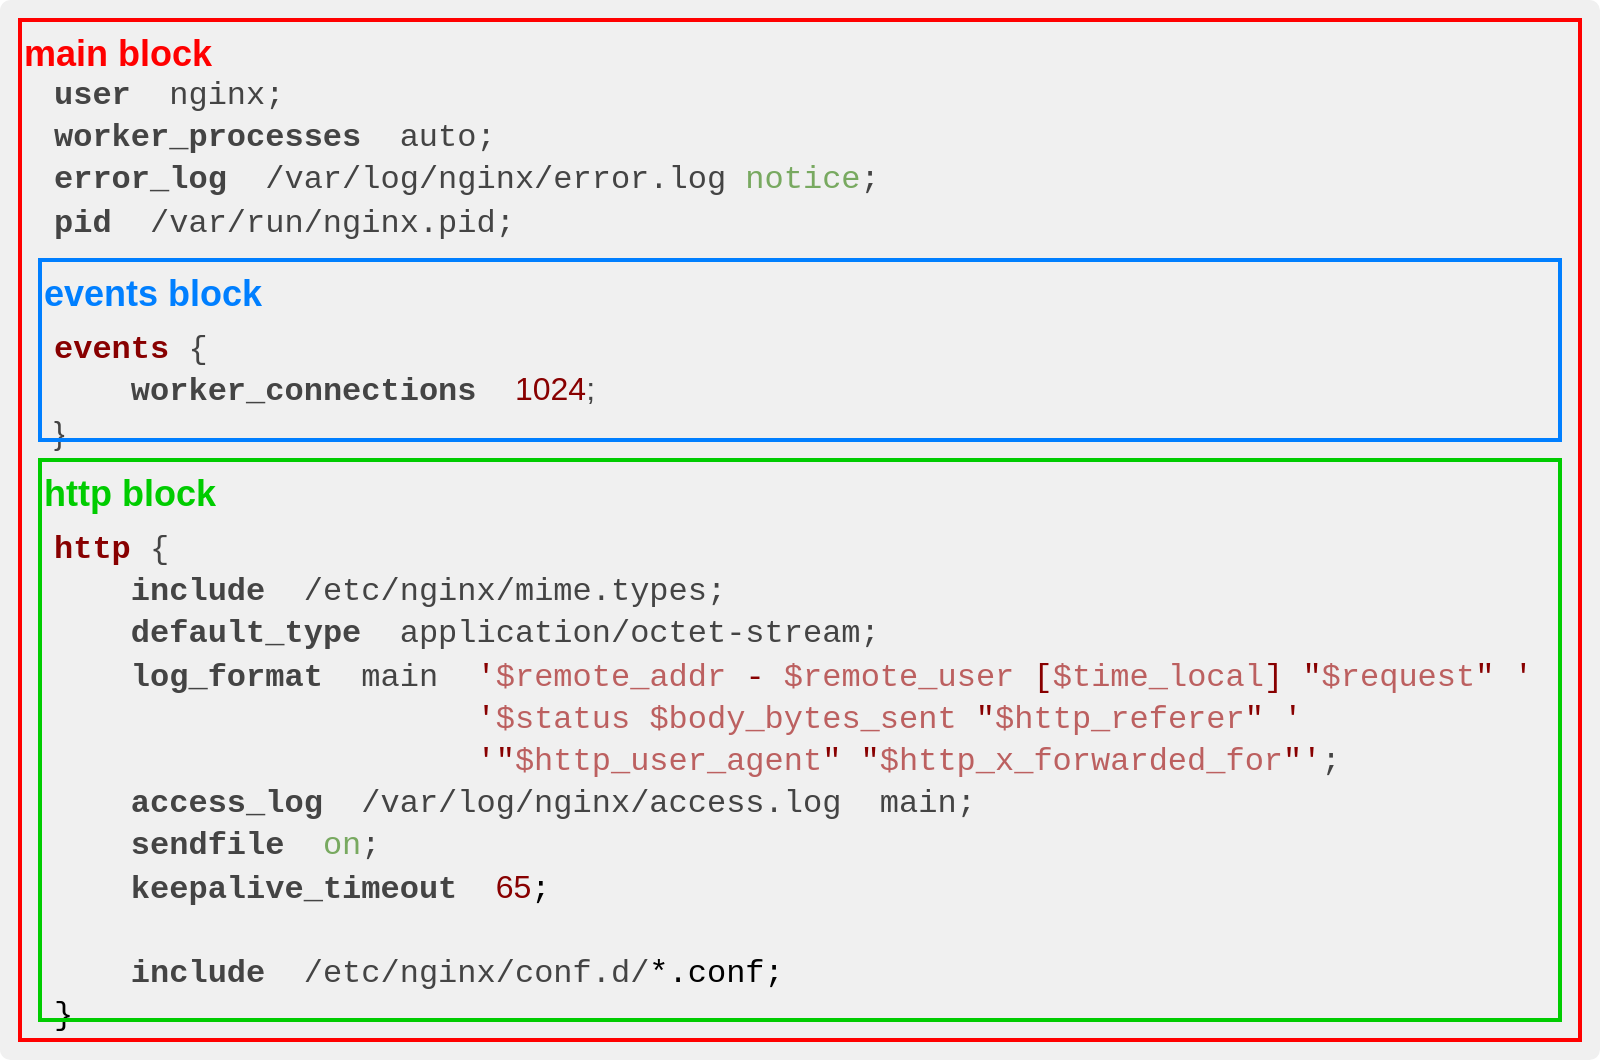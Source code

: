 <mxfile version="21.2.8" type="device" pages="2">
  <diagram name="第 1 页" id="hZHNZMP5M_iRD0ooPnMY">
    <mxGraphModel dx="668" dy="251" grid="0" gridSize="10" guides="1" tooltips="1" connect="1" arrows="1" fold="1" page="0" pageScale="1" pageWidth="827" pageHeight="1169" math="0" shadow="0">
      <root>
        <mxCell id="0" />
        <mxCell id="1" parent="0" />
        <mxCell id="0nwP4JBlI1utq1KSn3Qp-8" value="" style="rounded=1;whiteSpace=wrap;html=1;fontSize=16;fillColor=#f0f0f0;arcSize=1;strokeColor=none;" parent="1" vertex="1">
          <mxGeometry x="580" y="460" width="800" height="530" as="geometry" />
        </mxCell>
        <mxCell id="soQnK4VK0Xm1NqBGlBOO-3" value="&lt;b style=&quot;border-color: var(--border-color); color: rgb(0, 0, 0); font-family: Helvetica; font-size: 16px; font-style: normal; font-variant-ligatures: normal; font-variant-caps: normal; letter-spacing: normal; orphans: 2; text-align: left; text-indent: 0px; text-transform: none; widows: 2; word-spacing: 0px; -webkit-text-stroke-width: 0px; text-decoration-thickness: initial; text-decoration-style: initial; text-decoration-color: initial;&quot;&gt;&lt;span style=&quot;border-color: var(--border-color); font-family: &amp;quot;Courier New&amp;quot;; color: rgb(68, 68, 68);&quot; lang=&quot;EN-US&quot;&gt;user&amp;nbsp;&amp;nbsp;&lt;/span&gt;&lt;/b&gt;&lt;span style=&quot;border-color: var(--border-color); font-size: 16px; font-style: normal; font-variant-ligatures: normal; font-variant-caps: normal; font-weight: 400; letter-spacing: normal; orphans: 2; text-align: left; text-indent: 0px; text-transform: none; widows: 2; word-spacing: 0px; -webkit-text-stroke-width: 0px; text-decoration-thickness: initial; text-decoration-style: initial; text-decoration-color: initial; font-family: &amp;quot;Courier New&amp;quot;; color: rgb(68, 68, 68);&quot; lang=&quot;EN-US&quot;&gt;nginx;&lt;br style=&quot;border-color: var(--border-color);&quot;&gt;&lt;b style=&quot;border-color: var(--border-color);&quot;&gt;worker_processes&amp;nbsp;&amp;nbsp;&lt;/b&gt;auto;&lt;br style=&quot;border-color: var(--border-color);&quot;&gt;&lt;b style=&quot;border-color: var(--border-color);&quot;&gt;error_log&amp;nbsp;&amp;nbsp;&lt;/b&gt;/var/log/nginx/error.log&lt;span&gt;&amp;nbsp;&lt;/span&gt;&lt;/span&gt;&lt;span style=&quot;border-color: var(--border-color); font-size: 16px; font-style: normal; font-variant-ligatures: normal; font-variant-caps: normal; font-weight: 400; letter-spacing: normal; orphans: 2; text-align: left; text-indent: 0px; text-transform: none; widows: 2; word-spacing: 0px; -webkit-text-stroke-width: 0px; text-decoration-thickness: initial; text-decoration-style: initial; text-decoration-color: initial; font-family: &amp;quot;Courier New&amp;quot;; color: rgb(120, 169, 96);&quot; lang=&quot;EN-US&quot;&gt;notice&lt;/span&gt;&lt;span style=&quot;border-color: var(--border-color); font-size: 16px; font-style: normal; font-variant-ligatures: normal; font-variant-caps: normal; font-weight: 400; letter-spacing: normal; orphans: 2; text-align: left; text-indent: 0px; text-transform: none; widows: 2; word-spacing: 0px; -webkit-text-stroke-width: 0px; text-decoration-thickness: initial; text-decoration-style: initial; text-decoration-color: initial; font-family: &amp;quot;Courier New&amp;quot;; color: rgb(68, 68, 68);&quot; lang=&quot;EN-US&quot;&gt;;&lt;br style=&quot;border-color: var(--border-color);&quot;&gt;&lt;b style=&quot;border-color: var(--border-color);&quot;&gt;pid&amp;nbsp;&amp;nbsp;&lt;/b&gt;/var/run/nginx.pid;&lt;br style=&quot;border-color: var(--border-color);&quot;&gt;&lt;br style=&quot;border-color: var(--border-color);&quot;&gt;&lt;br style=&quot;border-color: var(--border-color);&quot;&gt;&lt;/span&gt;&lt;b style=&quot;border-color: var(--border-color); color: rgb(0, 0, 0); font-family: Helvetica; font-size: 16px; font-style: normal; font-variant-ligatures: normal; font-variant-caps: normal; letter-spacing: normal; orphans: 2; text-align: left; text-indent: 0px; text-transform: none; widows: 2; word-spacing: 0px; -webkit-text-stroke-width: 0px; text-decoration-thickness: initial; text-decoration-style: initial; text-decoration-color: initial;&quot;&gt;&lt;span style=&quot;border-color: var(--border-color); font-family: &amp;quot;Courier New&amp;quot;; color: rgb(136, 0, 0);&quot; lang=&quot;EN-US&quot;&gt;events&lt;/span&gt;&lt;/b&gt;&lt;span style=&quot;border-color: var(--border-color); font-size: 16px; font-style: normal; font-variant-ligatures: normal; font-variant-caps: normal; font-weight: 400; letter-spacing: normal; orphans: 2; text-align: left; text-indent: 0px; text-transform: none; widows: 2; word-spacing: 0px; -webkit-text-stroke-width: 0px; text-decoration-thickness: initial; text-decoration-style: initial; text-decoration-color: initial; font-family: &amp;quot;Courier New&amp;quot;; color: rgb(68, 68, 68);&quot; lang=&quot;EN-US&quot;&gt;&lt;span&gt;&amp;nbsp;&lt;/span&gt;{&lt;br style=&quot;border-color: var(--border-color);&quot;&gt;&lt;span style=&quot;border-color: var(--border-color);&quot;&gt;&amp;nbsp;&amp;nbsp;&amp;nbsp;&lt;span&gt;&amp;nbsp;&lt;/span&gt;&lt;/span&gt;&lt;b style=&quot;border-color: var(--border-color);&quot;&gt;worker_connections&lt;/b&gt;&lt;span style=&quot;border-color: var(--border-color);&quot;&gt;&amp;nbsp;&lt;span&gt;&amp;nbsp;&lt;/span&gt;&lt;/span&gt;&lt;/span&gt;&lt;span style=&quot;border-color: var(--border-color); font-family: Helvetica; font-size: 16px; font-style: normal; font-variant-ligatures: normal; font-variant-caps: normal; font-weight: 400; letter-spacing: normal; orphans: 2; text-align: left; text-indent: 0px; text-transform: none; widows: 2; word-spacing: 0px; -webkit-text-stroke-width: 0px; text-decoration-thickness: initial; text-decoration-style: initial; text-decoration-color: initial; color: rgb(136, 0, 0);&quot; lang=&quot;EN-US&quot;&gt;1024&lt;/span&gt;&lt;span style=&quot;border-color: var(--border-color); font-family: Helvetica; font-size: 16px; font-style: normal; font-variant-ligatures: normal; font-variant-caps: normal; font-weight: 400; letter-spacing: normal; orphans: 2; text-align: left; text-indent: 0px; text-transform: none; widows: 2; word-spacing: 0px; -webkit-text-stroke-width: 0px; text-decoration-thickness: initial; text-decoration-style: initial; text-decoration-color: initial; color: rgb(68, 68, 68);&quot; lang=&quot;EN-US&quot;&gt;;&lt;br style=&quot;border-color: var(--border-color);&quot;&gt;}&lt;br style=&quot;border-color: var(--border-color);&quot;&gt;&lt;br style=&quot;border-color: var(--border-color);&quot;&gt;&lt;br style=&quot;border-color: var(--border-color);&quot;&gt;&lt;/span&gt;&lt;b style=&quot;border-color: var(--border-color); color: rgb(0, 0, 0); font-family: Helvetica; font-size: 16px; font-style: normal; font-variant-ligatures: normal; font-variant-caps: normal; letter-spacing: normal; orphans: 2; text-align: left; text-indent: 0px; text-transform: none; widows: 2; word-spacing: 0px; -webkit-text-stroke-width: 0px; text-decoration-thickness: initial; text-decoration-style: initial; text-decoration-color: initial;&quot;&gt;&lt;span style=&quot;border-color: var(--border-color); font-family: &amp;quot;Courier New&amp;quot;; color: rgb(136, 0, 0);&quot; lang=&quot;EN-US&quot;&gt;http&lt;/span&gt;&lt;/b&gt;&lt;span style=&quot;border-color: var(--border-color); font-size: 16px; font-style: normal; font-variant-ligatures: normal; font-variant-caps: normal; font-weight: 400; letter-spacing: normal; orphans: 2; text-align: left; text-indent: 0px; text-transform: none; widows: 2; word-spacing: 0px; -webkit-text-stroke-width: 0px; text-decoration-thickness: initial; text-decoration-style: initial; text-decoration-color: initial; font-family: &amp;quot;Courier New&amp;quot;; color: rgb(68, 68, 68);&quot; lang=&quot;EN-US&quot;&gt;&lt;span&gt;&amp;nbsp;&lt;/span&gt;{&lt;br style=&quot;border-color: var(--border-color);&quot;&gt;&lt;span style=&quot;border-color: var(--border-color);&quot;&gt;&amp;nbsp;&amp;nbsp;&amp;nbsp;&lt;span&gt;&amp;nbsp;&lt;/span&gt;&lt;/span&gt;&lt;b style=&quot;border-color: var(--border-color);&quot;&gt;include&amp;nbsp;&amp;nbsp;&lt;/b&gt;/etc/nginx/mime.types;&lt;br style=&quot;border-color: var(--border-color);&quot;&gt;&lt;span style=&quot;border-color: var(--border-color);&quot;&gt;&amp;nbsp;&amp;nbsp;&amp;nbsp;&lt;span&gt;&amp;nbsp;&lt;/span&gt;&lt;/span&gt;&lt;b style=&quot;border-color: var(--border-color);&quot;&gt;default_type&amp;nbsp;&amp;nbsp;&lt;/b&gt;application/octet-stream;&lt;br style=&quot;border-color: var(--border-color);&quot;&gt;&lt;span style=&quot;border-color: var(--border-color);&quot;&gt;&amp;nbsp;&amp;nbsp;&amp;nbsp;&lt;span&gt;&amp;nbsp;&lt;/span&gt;&lt;/span&gt;&lt;b style=&quot;border-color: var(--border-color);&quot;&gt;log_format&amp;nbsp;&amp;nbsp;&lt;/b&gt;main&lt;span style=&quot;border-color: var(--border-color);&quot;&gt;&amp;nbsp;&lt;span&gt;&amp;nbsp;&lt;/span&gt;&lt;/span&gt;&lt;/span&gt;&lt;span style=&quot;border-color: var(--border-color); font-size: 16px; font-style: normal; font-variant-ligatures: normal; font-variant-caps: normal; font-weight: 400; letter-spacing: normal; orphans: 2; text-align: left; text-indent: 0px; text-transform: none; widows: 2; word-spacing: 0px; -webkit-text-stroke-width: 0px; text-decoration-thickness: initial; text-decoration-style: initial; text-decoration-color: initial; font-family: &amp;quot;Courier New&amp;quot;; color: rgb(136, 0, 0);&quot; lang=&quot;EN-US&quot;&gt;&#39;&lt;/span&gt;&lt;span style=&quot;border-color: var(--border-color); font-size: 16px; font-style: normal; font-variant-ligatures: normal; font-variant-caps: normal; font-weight: 400; letter-spacing: normal; orphans: 2; text-align: left; text-indent: 0px; text-transform: none; widows: 2; word-spacing: 0px; -webkit-text-stroke-width: 0px; text-decoration-thickness: initial; text-decoration-style: initial; text-decoration-color: initial; font-family: &amp;quot;Courier New&amp;quot;; color: rgb(188, 96, 96);&quot; lang=&quot;EN-US&quot;&gt;$remote_addr&lt;/span&gt;&lt;span style=&quot;border-color: var(--border-color); font-size: 16px; font-style: normal; font-variant-ligatures: normal; font-variant-caps: normal; font-weight: 400; letter-spacing: normal; orphans: 2; text-align: left; text-indent: 0px; text-transform: none; widows: 2; word-spacing: 0px; -webkit-text-stroke-width: 0px; text-decoration-thickness: initial; text-decoration-style: initial; text-decoration-color: initial; font-family: &amp;quot;Courier New&amp;quot;; color: rgb(136, 0, 0);&quot; lang=&quot;EN-US&quot;&gt;&lt;span&gt;&amp;nbsp;&lt;/span&gt;-&lt;span&gt;&amp;nbsp;&lt;/span&gt;&lt;/span&gt;&lt;span style=&quot;border-color: var(--border-color); font-size: 16px; font-style: normal; font-variant-ligatures: normal; font-variant-caps: normal; font-weight: 400; letter-spacing: normal; orphans: 2; text-align: left; text-indent: 0px; text-transform: none; widows: 2; word-spacing: 0px; -webkit-text-stroke-width: 0px; text-decoration-thickness: initial; text-decoration-style: initial; text-decoration-color: initial; font-family: &amp;quot;Courier New&amp;quot;; color: rgb(188, 96, 96);&quot; lang=&quot;EN-US&quot;&gt;$remote_user&lt;/span&gt;&lt;span style=&quot;border-color: var(--border-color); font-size: 16px; font-style: normal; font-variant-ligatures: normal; font-variant-caps: normal; font-weight: 400; letter-spacing: normal; orphans: 2; text-align: left; text-indent: 0px; text-transform: none; widows: 2; word-spacing: 0px; -webkit-text-stroke-width: 0px; text-decoration-thickness: initial; text-decoration-style: initial; text-decoration-color: initial; font-family: &amp;quot;Courier New&amp;quot;; color: rgb(136, 0, 0);&quot; lang=&quot;EN-US&quot;&gt;&lt;span&gt;&amp;nbsp;&lt;/span&gt;[&lt;/span&gt;&lt;span style=&quot;border-color: var(--border-color); font-size: 16px; font-style: normal; font-variant-ligatures: normal; font-variant-caps: normal; font-weight: 400; letter-spacing: normal; orphans: 2; text-align: left; text-indent: 0px; text-transform: none; widows: 2; word-spacing: 0px; -webkit-text-stroke-width: 0px; text-decoration-thickness: initial; text-decoration-style: initial; text-decoration-color: initial; font-family: &amp;quot;Courier New&amp;quot;; color: rgb(188, 96, 96);&quot; lang=&quot;EN-US&quot;&gt;$time_local&lt;/span&gt;&lt;span style=&quot;border-color: var(--border-color); font-size: 16px; font-style: normal; font-variant-ligatures: normal; font-variant-caps: normal; font-weight: 400; letter-spacing: normal; orphans: 2; text-align: left; text-indent: 0px; text-transform: none; widows: 2; word-spacing: 0px; -webkit-text-stroke-width: 0px; text-decoration-thickness: initial; text-decoration-style: initial; text-decoration-color: initial; font-family: &amp;quot;Courier New&amp;quot;; color: rgb(136, 0, 0);&quot; lang=&quot;EN-US&quot;&gt;] &quot;&lt;/span&gt;&lt;span style=&quot;border-color: var(--border-color); font-size: 16px; font-style: normal; font-variant-ligatures: normal; font-variant-caps: normal; font-weight: 400; letter-spacing: normal; orphans: 2; text-align: left; text-indent: 0px; text-transform: none; widows: 2; word-spacing: 0px; -webkit-text-stroke-width: 0px; text-decoration-thickness: initial; text-decoration-style: initial; text-decoration-color: initial; font-family: &amp;quot;Courier New&amp;quot;; color: rgb(188, 96, 96);&quot; lang=&quot;EN-US&quot;&gt;$request&lt;/span&gt;&lt;span style=&quot;border-color: var(--border-color); font-size: 16px; font-style: normal; font-variant-ligatures: normal; font-variant-caps: normal; font-weight: 400; letter-spacing: normal; orphans: 2; text-align: left; text-indent: 0px; text-transform: none; widows: 2; word-spacing: 0px; -webkit-text-stroke-width: 0px; text-decoration-thickness: initial; text-decoration-style: initial; text-decoration-color: initial; font-family: &amp;quot;Courier New&amp;quot;; color: rgb(136, 0, 0);&quot; lang=&quot;EN-US&quot;&gt;&quot; &#39;&lt;/span&gt;&lt;span style=&quot;border-color: var(--border-color); font-size: 16px; font-style: normal; font-variant-ligatures: normal; font-variant-caps: normal; font-weight: 400; letter-spacing: normal; orphans: 2; text-align: left; text-indent: 0px; text-transform: none; widows: 2; word-spacing: 0px; -webkit-text-stroke-width: 0px; text-decoration-thickness: initial; text-decoration-style: initial; text-decoration-color: initial; font-family: &amp;quot;Courier New&amp;quot;; color: rgb(68, 68, 68);&quot; lang=&quot;EN-US&quot;&gt;&lt;br style=&quot;border-color: var(--border-color);&quot;&gt;&lt;span style=&quot;border-color: var(--border-color);&quot;&gt;&amp;nbsp;&amp;nbsp;&amp;nbsp;&amp;nbsp;&amp;nbsp;&amp;nbsp;&amp;nbsp;&amp;nbsp;&amp;nbsp;&amp;nbsp;&amp;nbsp;&amp;nbsp;&amp;nbsp;&amp;nbsp;&amp;nbsp;&amp;nbsp;&amp;nbsp;&amp;nbsp;&amp;nbsp;&amp;nbsp;&amp;nbsp;&lt;span&gt;&amp;nbsp;&lt;/span&gt;&lt;/span&gt;&lt;/span&gt;&lt;span style=&quot;border-color: var(--border-color); font-size: 16px; font-style: normal; font-variant-ligatures: normal; font-variant-caps: normal; font-weight: 400; letter-spacing: normal; orphans: 2; text-align: left; text-indent: 0px; text-transform: none; widows: 2; word-spacing: 0px; -webkit-text-stroke-width: 0px; text-decoration-thickness: initial; text-decoration-style: initial; text-decoration-color: initial; font-family: &amp;quot;Courier New&amp;quot;; color: rgb(136, 0, 0);&quot; lang=&quot;EN-US&quot;&gt;&#39;&lt;/span&gt;&lt;span style=&quot;border-color: var(--border-color); font-size: 16px; font-style: normal; font-variant-ligatures: normal; font-variant-caps: normal; font-weight: 400; letter-spacing: normal; orphans: 2; text-align: left; text-indent: 0px; text-transform: none; widows: 2; word-spacing: 0px; -webkit-text-stroke-width: 0px; text-decoration-thickness: initial; text-decoration-style: initial; text-decoration-color: initial; font-family: &amp;quot;Courier New&amp;quot;; color: rgb(188, 96, 96);&quot; lang=&quot;EN-US&quot;&gt;$status&lt;/span&gt;&lt;span style=&quot;border-color: var(--border-color); font-size: 16px; font-style: normal; font-variant-ligatures: normal; font-variant-caps: normal; font-weight: 400; letter-spacing: normal; orphans: 2; text-align: left; text-indent: 0px; text-transform: none; widows: 2; word-spacing: 0px; -webkit-text-stroke-width: 0px; text-decoration-thickness: initial; text-decoration-style: initial; text-decoration-color: initial; font-family: &amp;quot;Courier New&amp;quot;; color: rgb(136, 0, 0);&quot; lang=&quot;EN-US&quot;&gt;&lt;span&gt;&amp;nbsp;&lt;/span&gt;&lt;/span&gt;&lt;span style=&quot;border-color: var(--border-color); font-size: 16px; font-style: normal; font-variant-ligatures: normal; font-variant-caps: normal; font-weight: 400; letter-spacing: normal; orphans: 2; text-align: left; text-indent: 0px; text-transform: none; widows: 2; word-spacing: 0px; -webkit-text-stroke-width: 0px; text-decoration-thickness: initial; text-decoration-style: initial; text-decoration-color: initial; font-family: &amp;quot;Courier New&amp;quot;; color: rgb(188, 96, 96);&quot; lang=&quot;EN-US&quot;&gt;$body_bytes_sent&lt;/span&gt;&lt;span style=&quot;border-color: var(--border-color); font-size: 16px; font-style: normal; font-variant-ligatures: normal; font-variant-caps: normal; font-weight: 400; letter-spacing: normal; orphans: 2; text-align: left; text-indent: 0px; text-transform: none; widows: 2; word-spacing: 0px; -webkit-text-stroke-width: 0px; text-decoration-thickness: initial; text-decoration-style: initial; text-decoration-color: initial; font-family: &amp;quot;Courier New&amp;quot;; color: rgb(136, 0, 0);&quot; lang=&quot;EN-US&quot;&gt;&lt;span&gt;&amp;nbsp;&lt;/span&gt;&quot;&lt;/span&gt;&lt;span style=&quot;border-color: var(--border-color); font-size: 16px; font-style: normal; font-variant-ligatures: normal; font-variant-caps: normal; font-weight: 400; letter-spacing: normal; orphans: 2; text-align: left; text-indent: 0px; text-transform: none; widows: 2; word-spacing: 0px; -webkit-text-stroke-width: 0px; text-decoration-thickness: initial; text-decoration-style: initial; text-decoration-color: initial; font-family: &amp;quot;Courier New&amp;quot;; color: rgb(188, 96, 96);&quot; lang=&quot;EN-US&quot;&gt;$http_referer&lt;/span&gt;&lt;span style=&quot;border-color: var(--border-color); font-size: 16px; font-style: normal; font-variant-ligatures: normal; font-variant-caps: normal; font-weight: 400; letter-spacing: normal; orphans: 2; text-align: left; text-indent: 0px; text-transform: none; widows: 2; word-spacing: 0px; -webkit-text-stroke-width: 0px; text-decoration-thickness: initial; text-decoration-style: initial; text-decoration-color: initial; font-family: &amp;quot;Courier New&amp;quot;; color: rgb(136, 0, 0);&quot; lang=&quot;EN-US&quot;&gt;&quot; &#39;&lt;/span&gt;&lt;span style=&quot;border-color: var(--border-color); font-size: 16px; font-style: normal; font-variant-ligatures: normal; font-variant-caps: normal; font-weight: 400; letter-spacing: normal; orphans: 2; text-align: left; text-indent: 0px; text-transform: none; widows: 2; word-spacing: 0px; -webkit-text-stroke-width: 0px; text-decoration-thickness: initial; text-decoration-style: initial; text-decoration-color: initial; font-family: &amp;quot;Courier New&amp;quot;; color: rgb(68, 68, 68);&quot; lang=&quot;EN-US&quot;&gt;&lt;br style=&quot;border-color: var(--border-color);&quot;&gt;&lt;span style=&quot;border-color: var(--border-color);&quot;&gt;&amp;nbsp;&amp;nbsp;&amp;nbsp;&amp;nbsp;&amp;nbsp;&amp;nbsp;&amp;nbsp;&amp;nbsp;&amp;nbsp;&amp;nbsp;&amp;nbsp;&amp;nbsp;&amp;nbsp;&amp;nbsp;&amp;nbsp;&amp;nbsp;&amp;nbsp;&amp;nbsp;&amp;nbsp;&amp;nbsp;&amp;nbsp;&lt;span&gt;&amp;nbsp;&lt;/span&gt;&lt;/span&gt;&lt;/span&gt;&lt;span style=&quot;border-color: var(--border-color); font-size: 16px; font-style: normal; font-variant-ligatures: normal; font-variant-caps: normal; font-weight: 400; letter-spacing: normal; orphans: 2; text-align: left; text-indent: 0px; text-transform: none; widows: 2; word-spacing: 0px; -webkit-text-stroke-width: 0px; text-decoration-thickness: initial; text-decoration-style: initial; text-decoration-color: initial; font-family: &amp;quot;Courier New&amp;quot;; color: rgb(136, 0, 0);&quot; lang=&quot;EN-US&quot;&gt;&#39;&quot;&lt;/span&gt;&lt;span style=&quot;border-color: var(--border-color); font-size: 16px; font-style: normal; font-variant-ligatures: normal; font-variant-caps: normal; font-weight: 400; letter-spacing: normal; orphans: 2; text-align: left; text-indent: 0px; text-transform: none; widows: 2; word-spacing: 0px; -webkit-text-stroke-width: 0px; text-decoration-thickness: initial; text-decoration-style: initial; text-decoration-color: initial; font-family: &amp;quot;Courier New&amp;quot;; color: rgb(188, 96, 96);&quot; lang=&quot;EN-US&quot;&gt;$http_user_agent&lt;/span&gt;&lt;span style=&quot;border-color: var(--border-color); font-size: 16px; font-style: normal; font-variant-ligatures: normal; font-variant-caps: normal; font-weight: 400; letter-spacing: normal; orphans: 2; text-align: left; text-indent: 0px; text-transform: none; widows: 2; word-spacing: 0px; -webkit-text-stroke-width: 0px; text-decoration-thickness: initial; text-decoration-style: initial; text-decoration-color: initial; font-family: &amp;quot;Courier New&amp;quot;; color: rgb(136, 0, 0);&quot; lang=&quot;EN-US&quot;&gt;&quot; &quot;&lt;/span&gt;&lt;span style=&quot;border-color: var(--border-color); font-size: 16px; font-style: normal; font-variant-ligatures: normal; font-variant-caps: normal; font-weight: 400; letter-spacing: normal; orphans: 2; text-align: left; text-indent: 0px; text-transform: none; widows: 2; word-spacing: 0px; -webkit-text-stroke-width: 0px; text-decoration-thickness: initial; text-decoration-style: initial; text-decoration-color: initial; font-family: &amp;quot;Courier New&amp;quot;; color: rgb(188, 96, 96);&quot; lang=&quot;EN-US&quot;&gt;$http_x_forwarded_for&lt;/span&gt;&lt;span style=&quot;border-color: var(--border-color); font-size: 16px; font-style: normal; font-variant-ligatures: normal; font-variant-caps: normal; font-weight: 400; letter-spacing: normal; orphans: 2; text-align: left; text-indent: 0px; text-transform: none; widows: 2; word-spacing: 0px; -webkit-text-stroke-width: 0px; text-decoration-thickness: initial; text-decoration-style: initial; text-decoration-color: initial; font-family: &amp;quot;Courier New&amp;quot;; color: rgb(136, 0, 0);&quot; lang=&quot;EN-US&quot;&gt;&quot;&#39;&lt;/span&gt;&lt;span style=&quot;border-color: var(--border-color); font-size: 16px; font-style: normal; font-variant-ligatures: normal; font-variant-caps: normal; font-weight: 400; letter-spacing: normal; orphans: 2; text-align: left; text-indent: 0px; text-transform: none; widows: 2; word-spacing: 0px; -webkit-text-stroke-width: 0px; text-decoration-thickness: initial; text-decoration-style: initial; text-decoration-color: initial; font-family: &amp;quot;Courier New&amp;quot;; color: rgb(68, 68, 68);&quot; lang=&quot;EN-US&quot;&gt;;&lt;br style=&quot;border-color: var(--border-color);&quot;&gt;&lt;span style=&quot;border-color: var(--border-color);&quot;&gt;&amp;nbsp;&amp;nbsp;&amp;nbsp;&lt;span&gt;&amp;nbsp;&lt;/span&gt;&lt;/span&gt;&lt;b style=&quot;border-color: var(--border-color);&quot;&gt;access_log&amp;nbsp;&amp;nbsp;&lt;/b&gt;/var/log/nginx/access.log&lt;span style=&quot;border-color: var(--border-color);&quot;&gt;&amp;nbsp;&lt;span&gt;&amp;nbsp;&lt;/span&gt;&lt;/span&gt;main;&lt;br style=&quot;border-color: var(--border-color);&quot;&gt;&lt;span style=&quot;border-color: var(--border-color);&quot;&gt;&amp;nbsp;&amp;nbsp;&amp;nbsp;&lt;span&gt;&amp;nbsp;&lt;/span&gt;&lt;/span&gt;&lt;b style=&quot;border-color: var(--border-color);&quot;&gt;sendfile&amp;nbsp;&amp;nbsp;&lt;/b&gt;&lt;/span&gt;&lt;span style=&quot;border-color: var(--border-color); font-size: 16px; font-style: normal; font-variant-ligatures: normal; font-variant-caps: normal; font-weight: 400; letter-spacing: normal; orphans: 2; text-align: left; text-indent: 0px; text-transform: none; widows: 2; word-spacing: 0px; -webkit-text-stroke-width: 0px; text-decoration-thickness: initial; text-decoration-style: initial; text-decoration-color: initial; font-family: &amp;quot;Courier New&amp;quot;; color: rgb(120, 169, 96);&quot; lang=&quot;EN-US&quot;&gt;on&lt;/span&gt;&lt;span style=&quot;border-color: var(--border-color); font-size: 16px; font-style: normal; font-variant-ligatures: normal; font-variant-caps: normal; font-weight: 400; letter-spacing: normal; orphans: 2; text-align: left; text-indent: 0px; text-transform: none; widows: 2; word-spacing: 0px; -webkit-text-stroke-width: 0px; text-decoration-thickness: initial; text-decoration-style: initial; text-decoration-color: initial; font-family: &amp;quot;Courier New&amp;quot;; color: rgb(68, 68, 68);&quot; lang=&quot;EN-US&quot;&gt;;&lt;br style=&quot;border-color: var(--border-color);&quot;&gt;&lt;span style=&quot;border-color: var(--border-color);&quot;&gt;&amp;nbsp;&amp;nbsp;&amp;nbsp;&lt;span&gt;&amp;nbsp;&lt;/span&gt;&lt;/span&gt;&lt;b style=&quot;border-color: var(--border-color);&quot;&gt;keepalive_timeout&lt;/b&gt;&lt;span style=&quot;border-color: var(--border-color);&quot;&gt;&amp;nbsp;&lt;span&gt;&amp;nbsp;&lt;/span&gt;&lt;/span&gt;&lt;/span&gt;&lt;span style=&quot;border-color: var(--border-color); font-family: Helvetica; font-size: 16px; font-style: normal; font-variant-ligatures: normal; font-variant-caps: normal; font-weight: 400; letter-spacing: normal; orphans: 2; text-align: left; text-indent: 0px; text-transform: none; widows: 2; word-spacing: 0px; -webkit-text-stroke-width: 0px; text-decoration-thickness: initial; text-decoration-style: initial; text-decoration-color: initial; color: rgb(136, 0, 0);&quot; lang=&quot;EN-US&quot;&gt;65&lt;/span&gt;&lt;span style=&quot;border-color: var(--border-color); color: rgb(0, 0, 0); font-size: 16px; font-style: normal; font-variant-ligatures: normal; font-variant-caps: normal; font-weight: 400; letter-spacing: normal; orphans: 2; text-align: left; text-indent: 0px; text-transform: none; widows: 2; word-spacing: 0px; -webkit-text-stroke-width: 0px; text-decoration-thickness: initial; text-decoration-style: initial; text-decoration-color: initial; font-family: &amp;quot;Courier New&amp;quot;;&quot; lang=&quot;EN-US&quot;&gt;;&lt;/span&gt;&lt;span style=&quot;border-color: var(--border-color); font-size: 16px; font-style: normal; font-variant-ligatures: normal; font-variant-caps: normal; font-weight: 400; letter-spacing: normal; orphans: 2; text-align: left; text-indent: 0px; text-transform: none; widows: 2; word-spacing: 0px; -webkit-text-stroke-width: 0px; text-decoration-thickness: initial; text-decoration-style: initial; text-decoration-color: initial; font-family: &amp;quot;Courier New&amp;quot;; color: rgb(68, 68, 68);&quot; lang=&quot;EN-US&quot;&gt;&lt;br style=&quot;border-color: var(--border-color);&quot;&gt;&lt;br style=&quot;border-color: var(--border-color);&quot;&gt;&lt;span style=&quot;border-color: var(--border-color);&quot;&gt;&amp;nbsp;&amp;nbsp;&amp;nbsp;&lt;span&gt;&amp;nbsp;&lt;/span&gt;&lt;/span&gt;&lt;b style=&quot;border-color: var(--border-color);&quot;&gt;include&amp;nbsp;&amp;nbsp;&lt;/b&gt;/etc/nginx/conf.d/&lt;/span&gt;&lt;span style=&quot;border-color: var(--border-color); color: rgb(0, 0, 0); font-size: 16px; font-style: normal; font-variant-ligatures: normal; font-variant-caps: normal; font-weight: 400; letter-spacing: normal; orphans: 2; text-align: left; text-indent: 0px; text-transform: none; widows: 2; word-spacing: 0px; -webkit-text-stroke-width: 0px; text-decoration-thickness: initial; text-decoration-style: initial; text-decoration-color: initial; font-family: &amp;quot;Courier New&amp;quot;;&quot; lang=&quot;EN-US&quot;&gt;*.conf&lt;/span&gt;&lt;span style=&quot;border-color: var(--border-color); color: rgb(0, 0, 0); font-size: 16px; font-style: normal; font-variant-ligatures: normal; font-variant-caps: normal; font-weight: 400; letter-spacing: normal; orphans: 2; text-align: left; text-indent: 0px; text-transform: none; widows: 2; word-spacing: 0px; -webkit-text-stroke-width: 0px; text-decoration-thickness: initial; text-decoration-style: initial; text-decoration-color: initial; font-family: &amp;quot;Courier New&amp;quot;;&quot; lang=&quot;EN-US&quot;&gt;;&lt;br style=&quot;border-color: var(--border-color);&quot;&gt;}&lt;/span&gt;" style="text;whiteSpace=wrap;html=1;fontSize=16;" vertex="1" parent="1">
          <mxGeometry x="605" y="490" width="750" height="470" as="geometry" />
        </mxCell>
        <mxCell id="0nwP4JBlI1utq1KSn3Qp-9" value="main block" style="rounded=0;whiteSpace=wrap;html=1;fontSize=18;fillColor=none;align=left;verticalAlign=top;strokeColor=#FF0000;fontStyle=1;fontColor=#FF0000;strokeWidth=2;" parent="1" vertex="1">
          <mxGeometry x="590" y="470" width="780" height="510" as="geometry" />
        </mxCell>
        <mxCell id="0nwP4JBlI1utq1KSn3Qp-10" value="events block" style="rounded=0;whiteSpace=wrap;html=1;fontSize=18;fillColor=none;align=left;verticalAlign=top;strokeColor=#007FFF;fontColor=#007FFF;fontStyle=1;strokeWidth=2;" parent="1" vertex="1">
          <mxGeometry x="600" y="590" width="760" height="90" as="geometry" />
        </mxCell>
        <mxCell id="0nwP4JBlI1utq1KSn3Qp-11" value="http block" style="rounded=0;whiteSpace=wrap;html=1;fontSize=18;fillColor=none;align=left;verticalAlign=top;fontStyle=1;strokeColor=#00CC00;strokeWidth=2;fontColor=#00CC00;" parent="1" vertex="1">
          <mxGeometry x="600" y="690" width="760" height="280" as="geometry" />
        </mxCell>
      </root>
    </mxGraphModel>
  </diagram>
  <diagram id="01BovkTYlZ0-bQckT6xI" name="第 2 页">
    <mxGraphModel dx="466" dy="1171" grid="0" gridSize="10" guides="1" tooltips="1" connect="1" arrows="1" fold="1" page="0" pageScale="1" pageWidth="3300" pageHeight="4681" math="0" shadow="0">
      <root>
        <mxCell id="0" />
        <mxCell id="1" parent="0" />
        <mxCell id="_JgKVgctREpwWMBxi5a4-4" value="" style="rounded=1;whiteSpace=wrap;html=1;fontSize=16;fillColor=#f0f0f0;arcSize=1;strokeColor=none;" vertex="1" parent="1">
          <mxGeometry x="1179" y="-121" width="451" height="271" as="geometry" />
        </mxCell>
        <mxCell id="_JgKVgctREpwWMBxi5a4-1" value="server block" style="rounded=0;whiteSpace=wrap;html=1;fontSize=18;fillColor=none;align=left;verticalAlign=top;fontStyle=1;fontColor=#FF8000;strokeColor=#FF8000;strokeWidth=2;" vertex="1" parent="1">
          <mxGeometry x="1190" y="-110" width="430" height="250" as="geometry" />
        </mxCell>
        <mxCell id="_JgKVgctREpwWMBxi5a4-2" value="location block" style="rounded=0;whiteSpace=wrap;html=1;fontSize=16;fillColor=none;align=left;verticalAlign=top;strokeWidth=2;fontStyle=1;fontColor=#9933FF;strokeColor=#9933FF;" vertex="1" parent="1">
          <mxGeometry x="1199.5" width="410.5" height="110" as="geometry" />
        </mxCell>
        <mxCell id="_JgKVgctREpwWMBxi5a4-3" value="&lt;span style=&quot;border-color: var(--border-color); color: rgb(0, 0, 0); font-size: 16px; font-style: normal; font-variant-ligatures: normal; font-variant-caps: normal; font-weight: 400; letter-spacing: normal; orphans: 2; text-indent: 0px; text-transform: none; widows: 2; word-spacing: 0px; -webkit-text-stroke-width: 0px; text-decoration-thickness: initial; text-decoration-style: initial; text-decoration-color: initial; font-family: &amp;quot;Courier New&amp;quot;;&quot; lang=&quot;EN-US&quot;&gt;&lt;br style=&quot;border-color: var(--border-color);&quot;&gt;&lt;/span&gt;&lt;b style=&quot;border-color: var(--border-color); color: rgb(0, 0, 0); font-family: Helvetica; font-size: 16px; font-style: normal; font-variant-ligatures: normal; font-variant-caps: normal; letter-spacing: normal; orphans: 2; text-indent: 0px; text-transform: none; widows: 2; word-spacing: 0px; -webkit-text-stroke-width: 0px; text-decoration-thickness: initial; text-decoration-style: initial; text-decoration-color: initial;&quot;&gt;&lt;span style=&quot;border-color: var(--border-color); font-family: &amp;quot;Courier New&amp;quot;; color: rgb(136, 0, 0);&quot; lang=&quot;EN-US&quot;&gt;server&lt;/span&gt;&lt;/b&gt;&lt;span style=&quot;border-color: var(--border-color); font-size: 16px; font-style: normal; font-variant-ligatures: normal; font-variant-caps: normal; font-weight: 400; letter-spacing: normal; orphans: 2; text-indent: 0px; text-transform: none; widows: 2; word-spacing: 0px; -webkit-text-stroke-width: 0px; text-decoration-thickness: initial; text-decoration-style: initial; text-decoration-color: initial; font-family: &amp;quot;Courier New&amp;quot;; color: rgb(68, 68, 68);&quot; lang=&quot;EN-US&quot;&gt;&lt;span&gt;&amp;nbsp;&lt;/span&gt;{&lt;br style=&quot;border-color: var(--border-color);&quot;&gt;&lt;span style=&quot;border-color: var(--border-color);&quot;&gt;&amp;nbsp; &amp;nbsp;&lt;span&gt;&amp;nbsp;&lt;/span&gt;&lt;/span&gt;&lt;b style=&quot;border-color: var(--border-color);&quot;&gt;listen&amp;nbsp;&amp;nbsp;&lt;/b&gt;&lt;/span&gt;&lt;span style=&quot;border-color: var(--border-color); font-size: 16px; font-style: normal; font-variant-ligatures: normal; font-variant-caps: normal; font-weight: 400; letter-spacing: normal; orphans: 2; text-indent: 0px; text-transform: none; widows: 2; word-spacing: 0px; -webkit-text-stroke-width: 0px; text-decoration-thickness: initial; text-decoration-style: initial; text-decoration-color: initial; font-family: &amp;quot;Courier New&amp;quot;; color: rgb(136, 0, 0);&quot; lang=&quot;EN-US&quot;&gt;80&lt;/span&gt;&lt;span style=&quot;border-color: var(--border-color); font-size: 16px; font-style: normal; font-variant-ligatures: normal; font-variant-caps: normal; font-weight: 400; letter-spacing: normal; orphans: 2; text-indent: 0px; text-transform: none; widows: 2; word-spacing: 0px; -webkit-text-stroke-width: 0px; text-decoration-thickness: initial; text-decoration-style: initial; text-decoration-color: initial; font-family: &amp;quot;Courier New&amp;quot;; color: rgb(68, 68, 68);&quot; lang=&quot;EN-US&quot;&gt;;&lt;br style=&quot;border-color: var(--border-color);&quot;&gt;&lt;span style=&quot;border-color: var(--border-color);&quot;&gt;&amp;nbsp; &amp;nbsp;&lt;span&gt;&amp;nbsp;&lt;/span&gt;&lt;/span&gt;&lt;b style=&quot;border-color: var(--border-color);&quot;&gt;server_name&amp;nbsp;&amp;nbsp;&lt;/b&gt;localhost;&lt;br style=&quot;border-color: var(--border-color);&quot;&gt;&lt;br style=&quot;border-color: var(--border-color);&quot;&gt;&lt;br style=&quot;border-color: var(--border-color);&quot;&gt;&amp;nbsp; &amp;nbsp;&amp;nbsp;&lt;b style=&quot;border-color: var(--border-color);&quot;&gt;location&lt;/b&gt;&amp;nbsp;/ {&lt;br style=&quot;border-color: var(--border-color);&quot;&gt;&lt;span style=&quot;border-color: var(--border-color);&quot;&gt;&amp;nbsp; &amp;nbsp; &amp;nbsp; &amp;nbsp;&amp;nbsp;&lt;/span&gt;&lt;b style=&quot;border-color: var(--border-color);&quot;&gt;root&amp;nbsp;&amp;nbsp;&lt;/b&gt;/usr/share/nginx/html;&lt;br style=&quot;border-color: var(--border-color);&quot;&gt;&lt;span style=&quot;border-color: var(--border-color);&quot;&gt;&amp;nbsp; &amp;nbsp; &amp;nbsp; &amp;nbsp;&amp;nbsp;&lt;/span&gt;&lt;b style=&quot;border-color: var(--border-color);&quot;&gt;index&amp;nbsp;&amp;nbsp;&lt;/b&gt;index.html;&lt;br style=&quot;border-color: var(--border-color);&quot;&gt;&lt;span style=&quot;border-color: var(--border-color);&quot;&gt;&amp;nbsp; &amp;nbsp;&amp;nbsp;&lt;/span&gt;}&lt;br style=&quot;border-color: var(--border-color);&quot;&gt;}&lt;/span&gt;" style="text;whiteSpace=wrap;html=1;fontSize=16;align=left;" vertex="1" parent="1">
          <mxGeometry x="1199.5" y="-100" width="410" height="250" as="geometry" />
        </mxCell>
      </root>
    </mxGraphModel>
  </diagram>
</mxfile>
